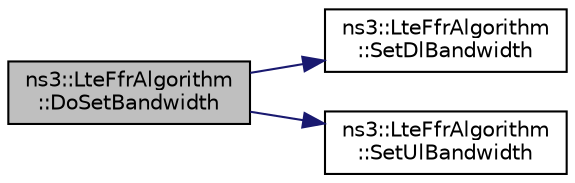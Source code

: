 digraph "ns3::LteFfrAlgorithm::DoSetBandwidth"
{
  edge [fontname="Helvetica",fontsize="10",labelfontname="Helvetica",labelfontsize="10"];
  node [fontname="Helvetica",fontsize="10",shape=record];
  rankdir="LR";
  Node1 [label="ns3::LteFfrAlgorithm\l::DoSetBandwidth",height=0.2,width=0.4,color="black", fillcolor="grey75", style="filled", fontcolor="black"];
  Node1 -> Node2 [color="midnightblue",fontsize="10",style="solid"];
  Node2 [label="ns3::LteFfrAlgorithm\l::SetDlBandwidth",height=0.2,width=0.4,color="black", fillcolor="white", style="filled",URL="$d5/dd1/classns3_1_1LteFfrAlgorithm.html#a7c88c6bd3d94ac2f4093614ba73b4bba"];
  Node1 -> Node3 [color="midnightblue",fontsize="10",style="solid"];
  Node3 [label="ns3::LteFfrAlgorithm\l::SetUlBandwidth",height=0.2,width=0.4,color="black", fillcolor="white", style="filled",URL="$d5/dd1/classns3_1_1LteFfrAlgorithm.html#a78f942e4289387cf8f40e19d50b6bc7c"];
}
